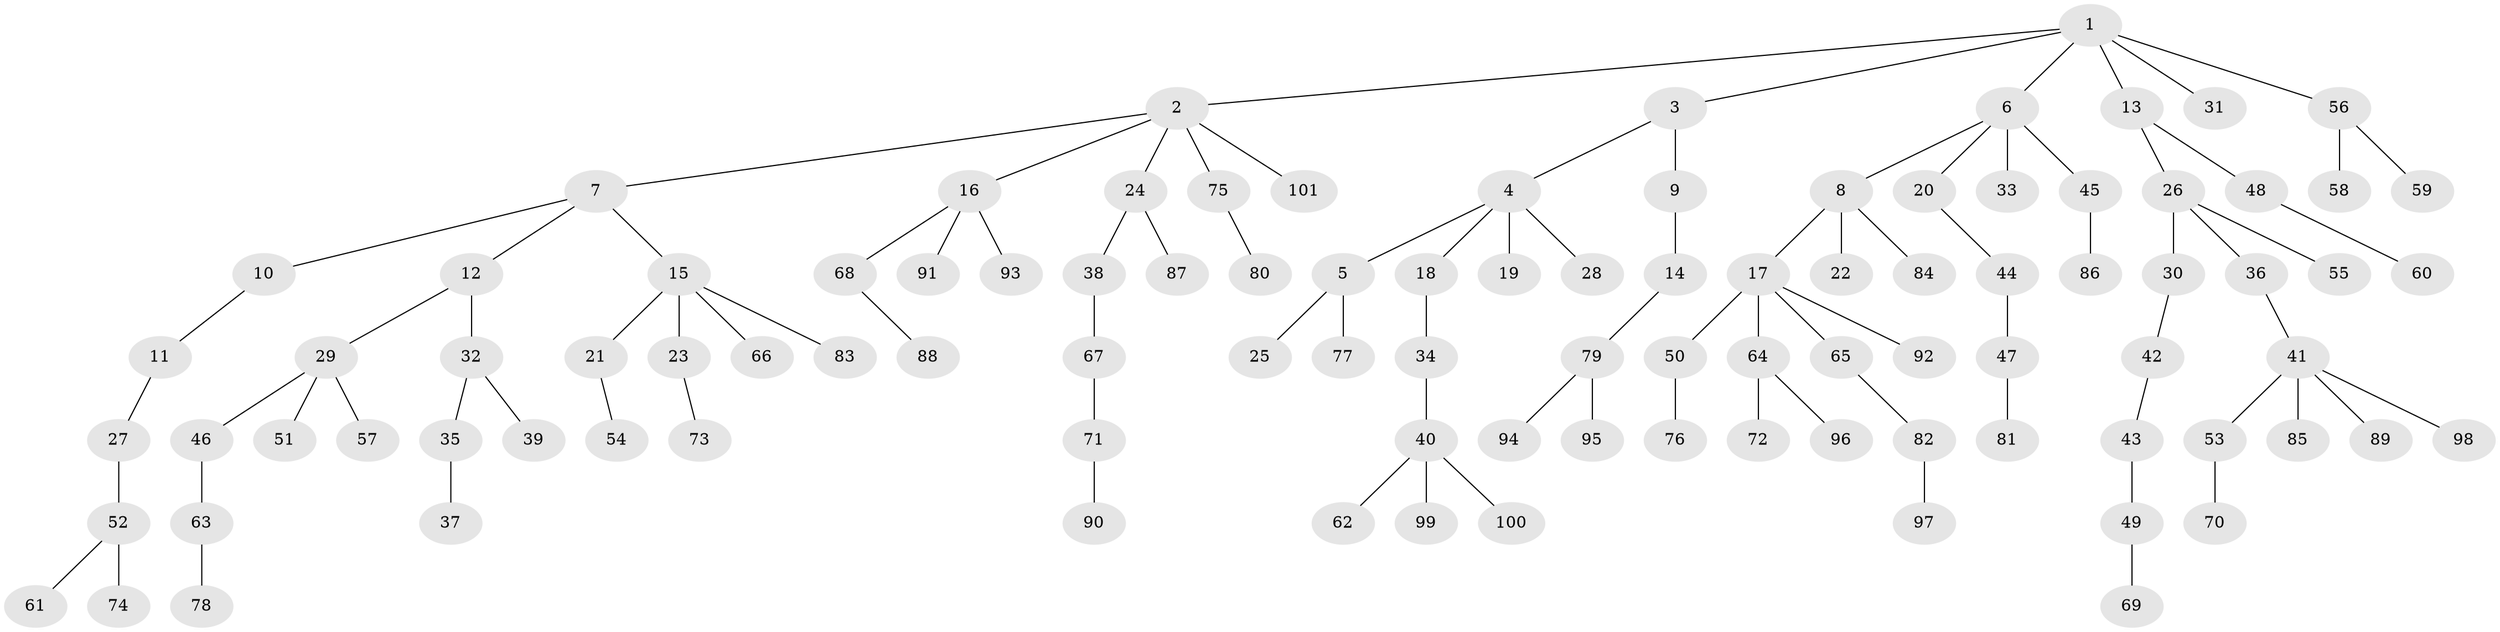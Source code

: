 // original degree distribution, {6: 0.020833333333333332, 7: 0.006944444444444444, 4: 0.0763888888888889, 5: 0.034722222222222224, 3: 0.08333333333333333, 2: 0.3055555555555556, 1: 0.4722222222222222}
// Generated by graph-tools (version 1.1) at 2025/52/03/04/25 22:52:05]
// undirected, 101 vertices, 100 edges
graph export_dot {
  node [color=gray90,style=filled];
  1;
  2;
  3;
  4;
  5;
  6;
  7;
  8;
  9;
  10;
  11;
  12;
  13;
  14;
  15;
  16;
  17;
  18;
  19;
  20;
  21;
  22;
  23;
  24;
  25;
  26;
  27;
  28;
  29;
  30;
  31;
  32;
  33;
  34;
  35;
  36;
  37;
  38;
  39;
  40;
  41;
  42;
  43;
  44;
  45;
  46;
  47;
  48;
  49;
  50;
  51;
  52;
  53;
  54;
  55;
  56;
  57;
  58;
  59;
  60;
  61;
  62;
  63;
  64;
  65;
  66;
  67;
  68;
  69;
  70;
  71;
  72;
  73;
  74;
  75;
  76;
  77;
  78;
  79;
  80;
  81;
  82;
  83;
  84;
  85;
  86;
  87;
  88;
  89;
  90;
  91;
  92;
  93;
  94;
  95;
  96;
  97;
  98;
  99;
  100;
  101;
  1 -- 2 [weight=1.0];
  1 -- 3 [weight=1.0];
  1 -- 6 [weight=1.0];
  1 -- 13 [weight=1.0];
  1 -- 31 [weight=1.0];
  1 -- 56 [weight=1.0];
  2 -- 7 [weight=1.0];
  2 -- 16 [weight=1.0];
  2 -- 24 [weight=1.0];
  2 -- 75 [weight=1.0];
  2 -- 101 [weight=1.0];
  3 -- 4 [weight=1.0];
  3 -- 9 [weight=1.0];
  4 -- 5 [weight=1.0];
  4 -- 18 [weight=1.0];
  4 -- 19 [weight=1.0];
  4 -- 28 [weight=1.0];
  5 -- 25 [weight=1.0];
  5 -- 77 [weight=1.0];
  6 -- 8 [weight=1.0];
  6 -- 20 [weight=1.0];
  6 -- 33 [weight=1.0];
  6 -- 45 [weight=1.0];
  7 -- 10 [weight=1.0];
  7 -- 12 [weight=1.0];
  7 -- 15 [weight=1.0];
  8 -- 17 [weight=1.0];
  8 -- 22 [weight=1.0];
  8 -- 84 [weight=1.0];
  9 -- 14 [weight=1.0];
  10 -- 11 [weight=1.0];
  11 -- 27 [weight=1.0];
  12 -- 29 [weight=1.0];
  12 -- 32 [weight=1.0];
  13 -- 26 [weight=1.0];
  13 -- 48 [weight=1.0];
  14 -- 79 [weight=1.0];
  15 -- 21 [weight=1.0];
  15 -- 23 [weight=1.0];
  15 -- 66 [weight=1.0];
  15 -- 83 [weight=1.0];
  16 -- 68 [weight=1.0];
  16 -- 91 [weight=1.0];
  16 -- 93 [weight=1.0];
  17 -- 50 [weight=1.0];
  17 -- 64 [weight=1.0];
  17 -- 65 [weight=1.0];
  17 -- 92 [weight=1.0];
  18 -- 34 [weight=1.0];
  20 -- 44 [weight=1.0];
  21 -- 54 [weight=1.0];
  23 -- 73 [weight=1.0];
  24 -- 38 [weight=1.0];
  24 -- 87 [weight=1.0];
  26 -- 30 [weight=1.0];
  26 -- 36 [weight=1.0];
  26 -- 55 [weight=1.0];
  27 -- 52 [weight=1.0];
  29 -- 46 [weight=1.0];
  29 -- 51 [weight=1.0];
  29 -- 57 [weight=1.0];
  30 -- 42 [weight=1.0];
  32 -- 35 [weight=1.0];
  32 -- 39 [weight=1.0];
  34 -- 40 [weight=1.0];
  35 -- 37 [weight=1.0];
  36 -- 41 [weight=1.0];
  38 -- 67 [weight=1.0];
  40 -- 62 [weight=1.0];
  40 -- 99 [weight=1.0];
  40 -- 100 [weight=1.0];
  41 -- 53 [weight=1.0];
  41 -- 85 [weight=1.0];
  41 -- 89 [weight=1.0];
  41 -- 98 [weight=1.0];
  42 -- 43 [weight=1.0];
  43 -- 49 [weight=1.0];
  44 -- 47 [weight=1.0];
  45 -- 86 [weight=1.0];
  46 -- 63 [weight=1.0];
  47 -- 81 [weight=1.0];
  48 -- 60 [weight=1.0];
  49 -- 69 [weight=1.0];
  50 -- 76 [weight=1.0];
  52 -- 61 [weight=1.0];
  52 -- 74 [weight=1.0];
  53 -- 70 [weight=1.0];
  56 -- 58 [weight=1.0];
  56 -- 59 [weight=1.0];
  63 -- 78 [weight=1.0];
  64 -- 72 [weight=1.0];
  64 -- 96 [weight=1.0];
  65 -- 82 [weight=1.0];
  67 -- 71 [weight=1.0];
  68 -- 88 [weight=1.0];
  71 -- 90 [weight=1.0];
  75 -- 80 [weight=1.0];
  79 -- 94 [weight=1.0];
  79 -- 95 [weight=1.0];
  82 -- 97 [weight=1.0];
}
